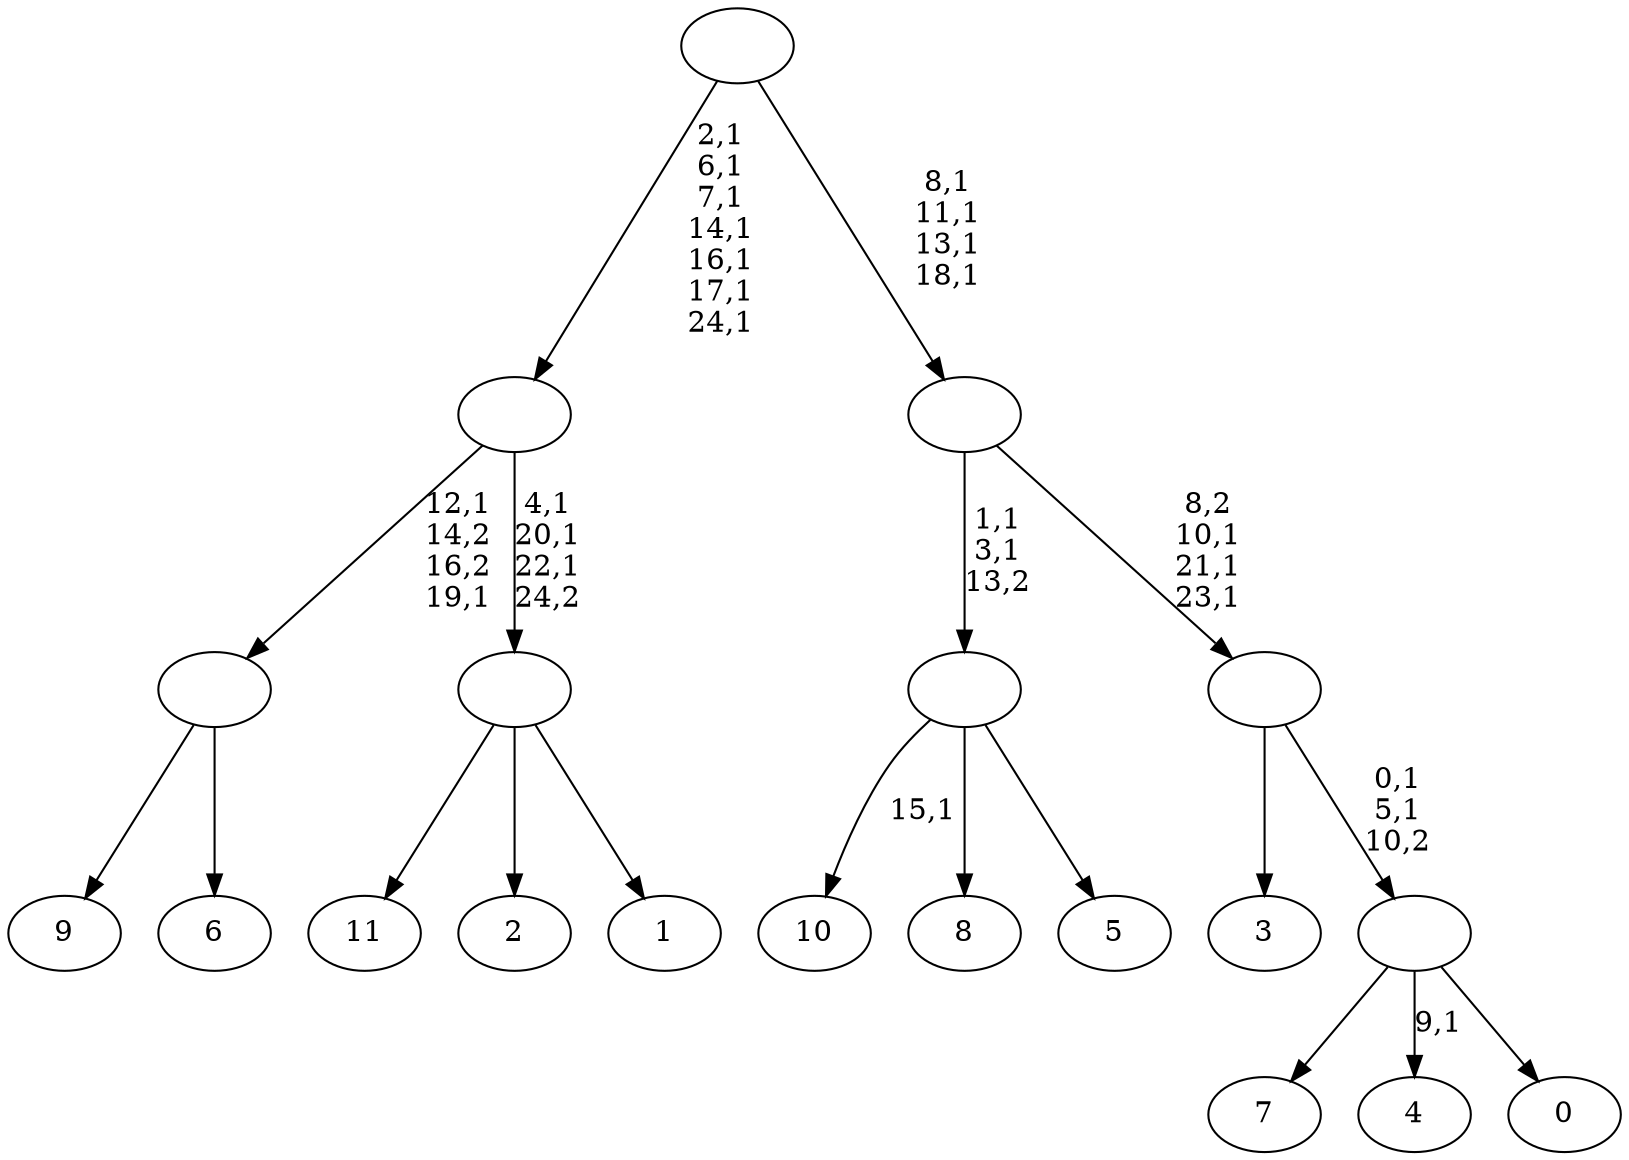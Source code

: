 digraph T {
	37 [label="11"]
	36 [label="10"]
	34 [label="9"]
	33 [label="8"]
	32 [label="7"]
	31 [label="6"]
	30 [label=""]
	28 [label="5"]
	27 [label=""]
	25 [label="4"]
	23 [label="3"]
	22 [label="2"]
	21 [label="1"]
	20 [label=""]
	17 [label=""]
	10 [label="0"]
	9 [label=""]
	7 [label=""]
	4 [label=""]
	0 [label=""]
	30 -> 34 [label=""]
	30 -> 31 [label=""]
	27 -> 36 [label="15,1"]
	27 -> 33 [label=""]
	27 -> 28 [label=""]
	20 -> 37 [label=""]
	20 -> 22 [label=""]
	20 -> 21 [label=""]
	17 -> 20 [label="4,1\n20,1\n22,1\n24,2"]
	17 -> 30 [label="12,1\n14,2\n16,2\n19,1"]
	9 -> 25 [label="9,1"]
	9 -> 32 [label=""]
	9 -> 10 [label=""]
	7 -> 9 [label="0,1\n5,1\n10,2"]
	7 -> 23 [label=""]
	4 -> 7 [label="8,2\n10,1\n21,1\n23,1"]
	4 -> 27 [label="1,1\n3,1\n13,2"]
	0 -> 4 [label="8,1\n11,1\n13,1\n18,1"]
	0 -> 17 [label="2,1\n6,1\n7,1\n14,1\n16,1\n17,1\n24,1"]
}
